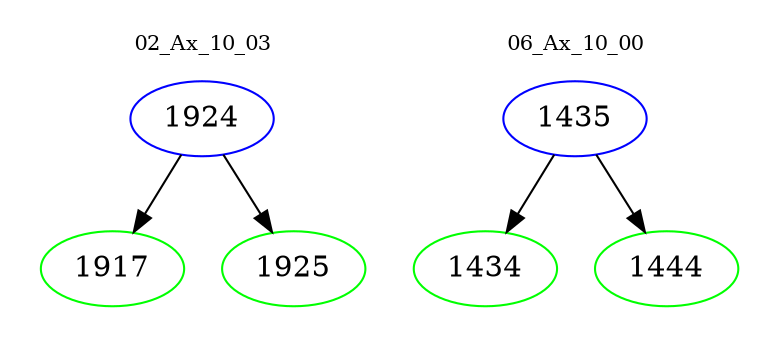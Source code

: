 digraph{
subgraph cluster_0 {
color = white
label = "02_Ax_10_03";
fontsize=10;
T0_1924 [label="1924", color="blue"]
T0_1924 -> T0_1917 [color="black"]
T0_1917 [label="1917", color="green"]
T0_1924 -> T0_1925 [color="black"]
T0_1925 [label="1925", color="green"]
}
subgraph cluster_1 {
color = white
label = "06_Ax_10_00";
fontsize=10;
T1_1435 [label="1435", color="blue"]
T1_1435 -> T1_1434 [color="black"]
T1_1434 [label="1434", color="green"]
T1_1435 -> T1_1444 [color="black"]
T1_1444 [label="1444", color="green"]
}
}
